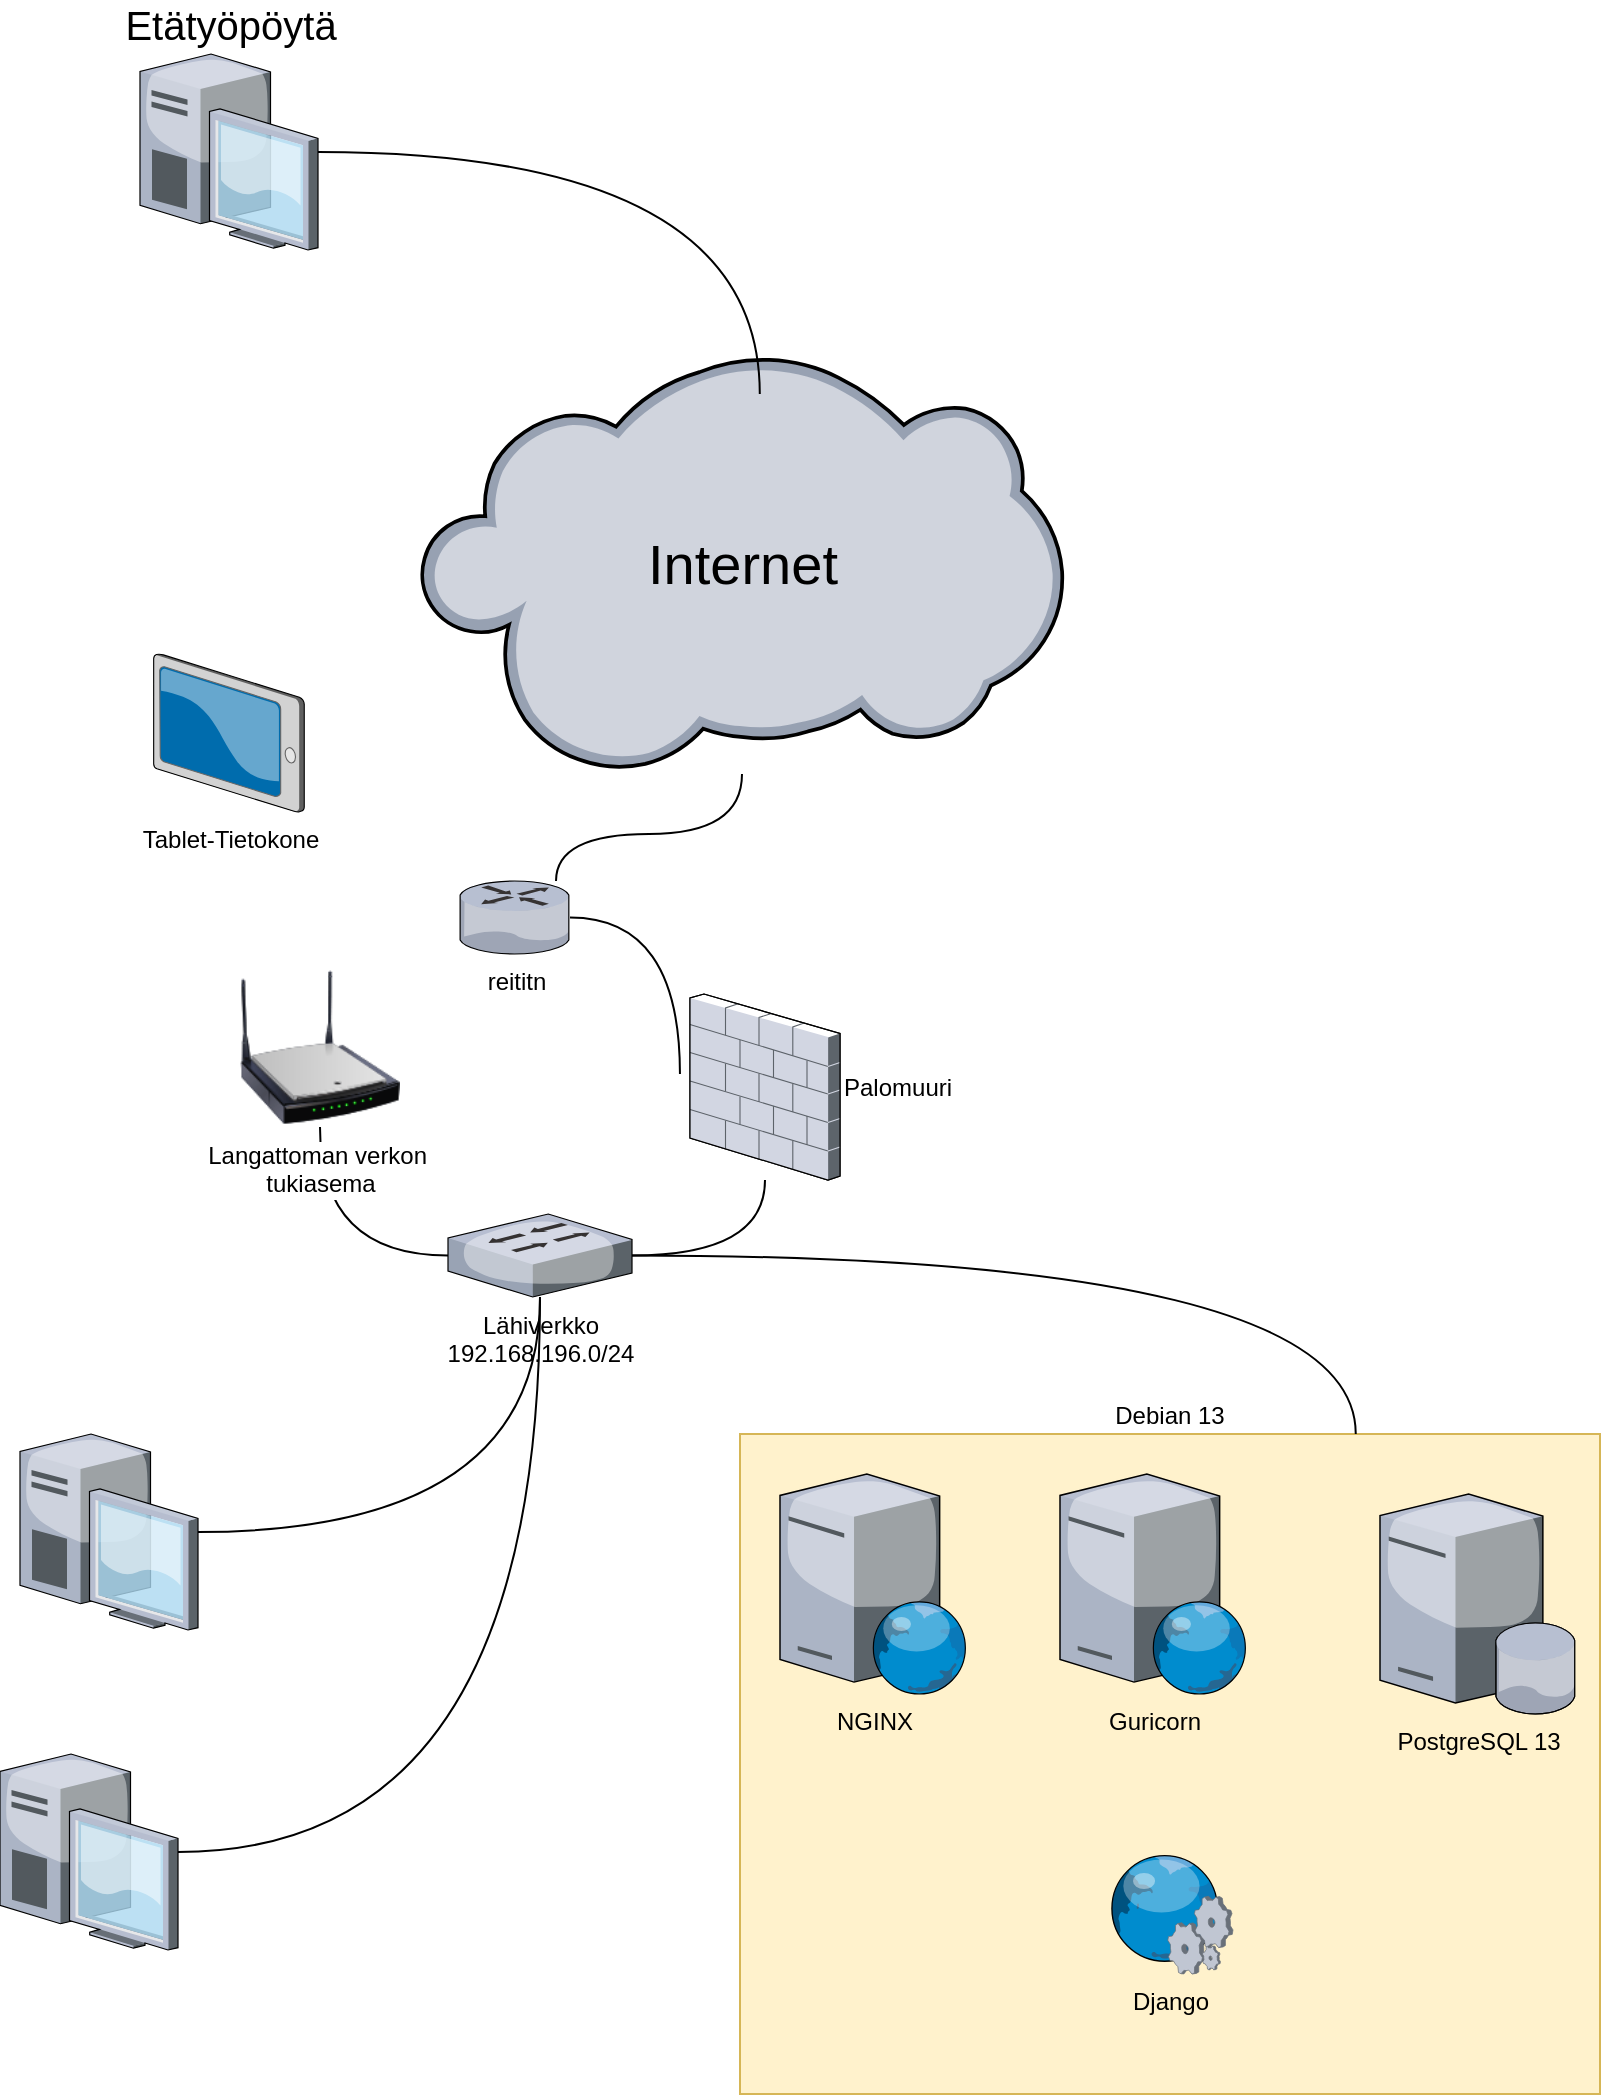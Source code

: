 <mxfile version="28.0.6">
  <diagram name="Page-1" id="gTpdgMT1deryU2rmnkwg">
    <mxGraphModel dx="1188" dy="841" grid="1" gridSize="10" guides="1" tooltips="1" connect="1" arrows="1" fold="1" page="1" pageScale="1" pageWidth="850" pageHeight="1100" math="0" shadow="0">
      <root>
        <mxCell id="0" />
        <mxCell id="1" parent="0" />
        <mxCell id="3g_RUgu9k_-8N1ykwgyM-1" value="Internet" style="verticalLabelPosition=middle;sketch=0;aspect=fixed;html=1;verticalAlign=middle;strokeColor=none;align=center;outlineConnect=0;shape=mxgraph.citrix.cloud;labelPosition=center;fontSize=28;" vertex="1" parent="1">
          <mxGeometry x="250" y="220" width="321.78" height="210" as="geometry" />
        </mxCell>
        <mxCell id="3g_RUgu9k_-8N1ykwgyM-2" value="Etätyöpöytä" style="verticalLabelPosition=top;sketch=0;aspect=fixed;html=1;verticalAlign=bottom;strokeColor=none;align=center;outlineConnect=0;shape=mxgraph.citrix.desktop;labelPosition=center;fontSize=20;" vertex="1" parent="1">
          <mxGeometry x="110" y="70" width="89" height="98" as="geometry" />
        </mxCell>
        <mxCell id="3g_RUgu9k_-8N1ykwgyM-3" style="edgeStyle=orthogonalEdgeStyle;rounded=0;orthogonalLoop=1;jettySize=auto;html=1;entryX=0.528;entryY=0.095;entryDx=0;entryDy=0;entryPerimeter=0;curved=1;endArrow=none;endFill=0;" edge="1" parent="1" source="3g_RUgu9k_-8N1ykwgyM-2" target="3g_RUgu9k_-8N1ykwgyM-1">
          <mxGeometry relative="1" as="geometry" />
        </mxCell>
        <mxCell id="3g_RUgu9k_-8N1ykwgyM-7" value="Palomuuri" style="verticalLabelPosition=middle;sketch=0;aspect=fixed;html=1;verticalAlign=middle;strokeColor=none;align=left;outlineConnect=0;shape=mxgraph.citrix.firewall;labelPosition=right;" vertex="1" parent="1">
          <mxGeometry x="385" y="540" width="75" height="93" as="geometry" />
        </mxCell>
        <mxCell id="3g_RUgu9k_-8N1ykwgyM-29" style="edgeStyle=orthogonalEdgeStyle;shape=connector;curved=1;rounded=0;orthogonalLoop=1;jettySize=auto;html=1;strokeColor=default;align=center;verticalAlign=middle;fontFamily=Helvetica;fontSize=11;fontColor=default;labelBackgroundColor=default;endArrow=none;endFill=0;" edge="1" parent="1" source="3g_RUgu9k_-8N1ykwgyM-8" target="3g_RUgu9k_-8N1ykwgyM-7">
          <mxGeometry relative="1" as="geometry" />
        </mxCell>
        <mxCell id="3g_RUgu9k_-8N1ykwgyM-30" style="edgeStyle=orthogonalEdgeStyle;shape=connector;curved=1;rounded=0;orthogonalLoop=1;jettySize=auto;html=1;strokeColor=default;align=center;verticalAlign=middle;fontFamily=Helvetica;fontSize=11;fontColor=default;labelBackgroundColor=default;endArrow=none;endFill=0;" edge="1" parent="1" source="3g_RUgu9k_-8N1ykwgyM-8" target="3g_RUgu9k_-8N1ykwgyM-17">
          <mxGeometry relative="1" as="geometry" />
        </mxCell>
        <mxCell id="3g_RUgu9k_-8N1ykwgyM-8" value="Lähiverkko&lt;div&gt;192.168.196.0/24&lt;/div&gt;" style="verticalLabelPosition=bottom;sketch=0;aspect=fixed;html=1;verticalAlign=top;strokeColor=none;align=center;outlineConnect=0;shape=mxgraph.citrix.switch;" vertex="1" parent="1">
          <mxGeometry x="264" y="650" width="92" height="41.5" as="geometry" />
        </mxCell>
        <mxCell id="3g_RUgu9k_-8N1ykwgyM-27" style="edgeStyle=orthogonalEdgeStyle;shape=connector;curved=1;rounded=0;orthogonalLoop=1;jettySize=auto;html=1;strokeColor=default;align=center;verticalAlign=middle;fontFamily=Helvetica;fontSize=11;fontColor=default;labelBackgroundColor=default;endArrow=none;endFill=0;" edge="1" parent="1" source="3g_RUgu9k_-8N1ykwgyM-9" target="3g_RUgu9k_-8N1ykwgyM-1">
          <mxGeometry relative="1" as="geometry">
            <Array as="points">
              <mxPoint x="318" y="460" />
              <mxPoint x="411" y="460" />
            </Array>
          </mxGeometry>
        </mxCell>
        <mxCell id="3g_RUgu9k_-8N1ykwgyM-9" value="reititn" style="verticalLabelPosition=bottom;sketch=0;aspect=fixed;html=1;verticalAlign=top;strokeColor=none;align=center;outlineConnect=0;shape=mxgraph.citrix.router;" vertex="1" parent="1">
          <mxGeometry x="270" y="483.5" width="55" height="36.5" as="geometry" />
        </mxCell>
        <mxCell id="3g_RUgu9k_-8N1ykwgyM-31" style="edgeStyle=orthogonalEdgeStyle;shape=connector;curved=1;rounded=0;orthogonalLoop=1;jettySize=auto;html=1;strokeColor=default;align=center;verticalAlign=middle;fontFamily=Helvetica;fontSize=11;fontColor=default;labelBackgroundColor=default;endArrow=none;endFill=0;" edge="1" parent="1" source="3g_RUgu9k_-8N1ykwgyM-10" target="3g_RUgu9k_-8N1ykwgyM-8">
          <mxGeometry relative="1" as="geometry" />
        </mxCell>
        <mxCell id="3g_RUgu9k_-8N1ykwgyM-10" value="" style="verticalLabelPosition=bottom;sketch=0;aspect=fixed;html=1;verticalAlign=top;strokeColor=none;align=center;outlineConnect=0;shape=mxgraph.citrix.desktop;" vertex="1" parent="1">
          <mxGeometry x="40" y="920" width="89" height="98" as="geometry" />
        </mxCell>
        <mxCell id="3g_RUgu9k_-8N1ykwgyM-23" style="edgeStyle=orthogonalEdgeStyle;rounded=0;orthogonalLoop=1;jettySize=auto;html=1;curved=1;endArrow=none;endFill=0;" edge="1" parent="1" source="3g_RUgu9k_-8N1ykwgyM-11" target="3g_RUgu9k_-8N1ykwgyM-8">
          <mxGeometry relative="1" as="geometry" />
        </mxCell>
        <mxCell id="3g_RUgu9k_-8N1ykwgyM-11" value="" style="verticalLabelPosition=bottom;sketch=0;aspect=fixed;html=1;verticalAlign=top;strokeColor=none;align=center;outlineConnect=0;shape=mxgraph.citrix.desktop;" vertex="1" parent="1">
          <mxGeometry x="50" y="760" width="89" height="98" as="geometry" />
        </mxCell>
        <mxCell id="3g_RUgu9k_-8N1ykwgyM-17" value="Langattoman verkon&amp;nbsp;&lt;div&gt;tukiasema&lt;/div&gt;" style="image;html=1;image=img/lib/clip_art/networking/Wireless_Router_N_128x128.png" vertex="1" parent="1">
          <mxGeometry x="160" y="526.5" width="80" height="80" as="geometry" />
        </mxCell>
        <mxCell id="3g_RUgu9k_-8N1ykwgyM-19" value="Tablet-Tietokone" style="verticalLabelPosition=bottom;sketch=0;aspect=fixed;html=1;verticalAlign=top;strokeColor=none;align=center;outlineConnect=0;shape=mxgraph.citrix.tablet_2;" vertex="1" parent="1">
          <mxGeometry x="116.84" y="370" width="75.32" height="79" as="geometry" />
        </mxCell>
        <mxCell id="3g_RUgu9k_-8N1ykwgyM-22" value="" style="group" vertex="1" connectable="0" parent="1">
          <mxGeometry x="410" y="760" width="430" height="330" as="geometry" />
        </mxCell>
        <mxCell id="3g_RUgu9k_-8N1ykwgyM-13" value="Debian 13" style="rounded=0;whiteSpace=wrap;html=1;labelPosition=center;verticalLabelPosition=top;align=center;verticalAlign=bottom;fillColor=#fff2cc;strokeColor=#d6b656;" vertex="1" parent="3g_RUgu9k_-8N1ykwgyM-22">
          <mxGeometry width="430" height="330" as="geometry" />
        </mxCell>
        <mxCell id="3g_RUgu9k_-8N1ykwgyM-14" value="PostgreSQL 13" style="verticalLabelPosition=bottom;sketch=0;aspect=fixed;html=1;verticalAlign=top;strokeColor=none;align=center;outlineConnect=0;shape=mxgraph.citrix.database_server;" vertex="1" parent="3g_RUgu9k_-8N1ykwgyM-22">
          <mxGeometry x="320" y="30" width="97.77" height="110" as="geometry" />
        </mxCell>
        <mxCell id="3g_RUgu9k_-8N1ykwgyM-15" value="NGINX" style="verticalLabelPosition=bottom;sketch=0;aspect=fixed;html=1;verticalAlign=top;strokeColor=none;align=center;outlineConnect=0;shape=mxgraph.citrix.web_server;" vertex="1" parent="3g_RUgu9k_-8N1ykwgyM-22">
          <mxGeometry x="20" y="20" width="93.5" height="110" as="geometry" />
        </mxCell>
        <mxCell id="3g_RUgu9k_-8N1ykwgyM-16" value="Django" style="verticalLabelPosition=bottom;sketch=0;aspect=fixed;html=1;verticalAlign=top;strokeColor=none;align=center;outlineConnect=0;shape=mxgraph.citrix.web_service;" vertex="1" parent="3g_RUgu9k_-8N1ykwgyM-22">
          <mxGeometry x="183.5" y="210" width="63" height="60" as="geometry" />
        </mxCell>
        <mxCell id="3g_RUgu9k_-8N1ykwgyM-21" value="Guricorn" style="verticalLabelPosition=bottom;sketch=0;aspect=fixed;html=1;verticalAlign=top;strokeColor=none;align=center;outlineConnect=0;shape=mxgraph.citrix.web_server;" vertex="1" parent="3g_RUgu9k_-8N1ykwgyM-22">
          <mxGeometry x="160" y="20" width="93.5" height="110" as="geometry" />
        </mxCell>
        <mxCell id="3g_RUgu9k_-8N1ykwgyM-26" style="edgeStyle=orthogonalEdgeStyle;shape=connector;curved=1;rounded=0;orthogonalLoop=1;jettySize=auto;html=1;entryX=0.716;entryY=0;entryDx=0;entryDy=0;entryPerimeter=0;strokeColor=default;align=center;verticalAlign=middle;fontFamily=Helvetica;fontSize=11;fontColor=default;labelBackgroundColor=default;endArrow=none;endFill=0;" edge="1" parent="1" source="3g_RUgu9k_-8N1ykwgyM-8" target="3g_RUgu9k_-8N1ykwgyM-13">
          <mxGeometry relative="1" as="geometry" />
        </mxCell>
        <mxCell id="3g_RUgu9k_-8N1ykwgyM-28" style="edgeStyle=orthogonalEdgeStyle;shape=connector;curved=1;rounded=0;orthogonalLoop=1;jettySize=auto;html=1;entryX=-0.067;entryY=0.43;entryDx=0;entryDy=0;entryPerimeter=0;strokeColor=default;align=center;verticalAlign=middle;fontFamily=Helvetica;fontSize=11;fontColor=default;labelBackgroundColor=default;endArrow=none;endFill=0;" edge="1" parent="1" source="3g_RUgu9k_-8N1ykwgyM-9" target="3g_RUgu9k_-8N1ykwgyM-7">
          <mxGeometry relative="1" as="geometry" />
        </mxCell>
      </root>
    </mxGraphModel>
  </diagram>
</mxfile>
